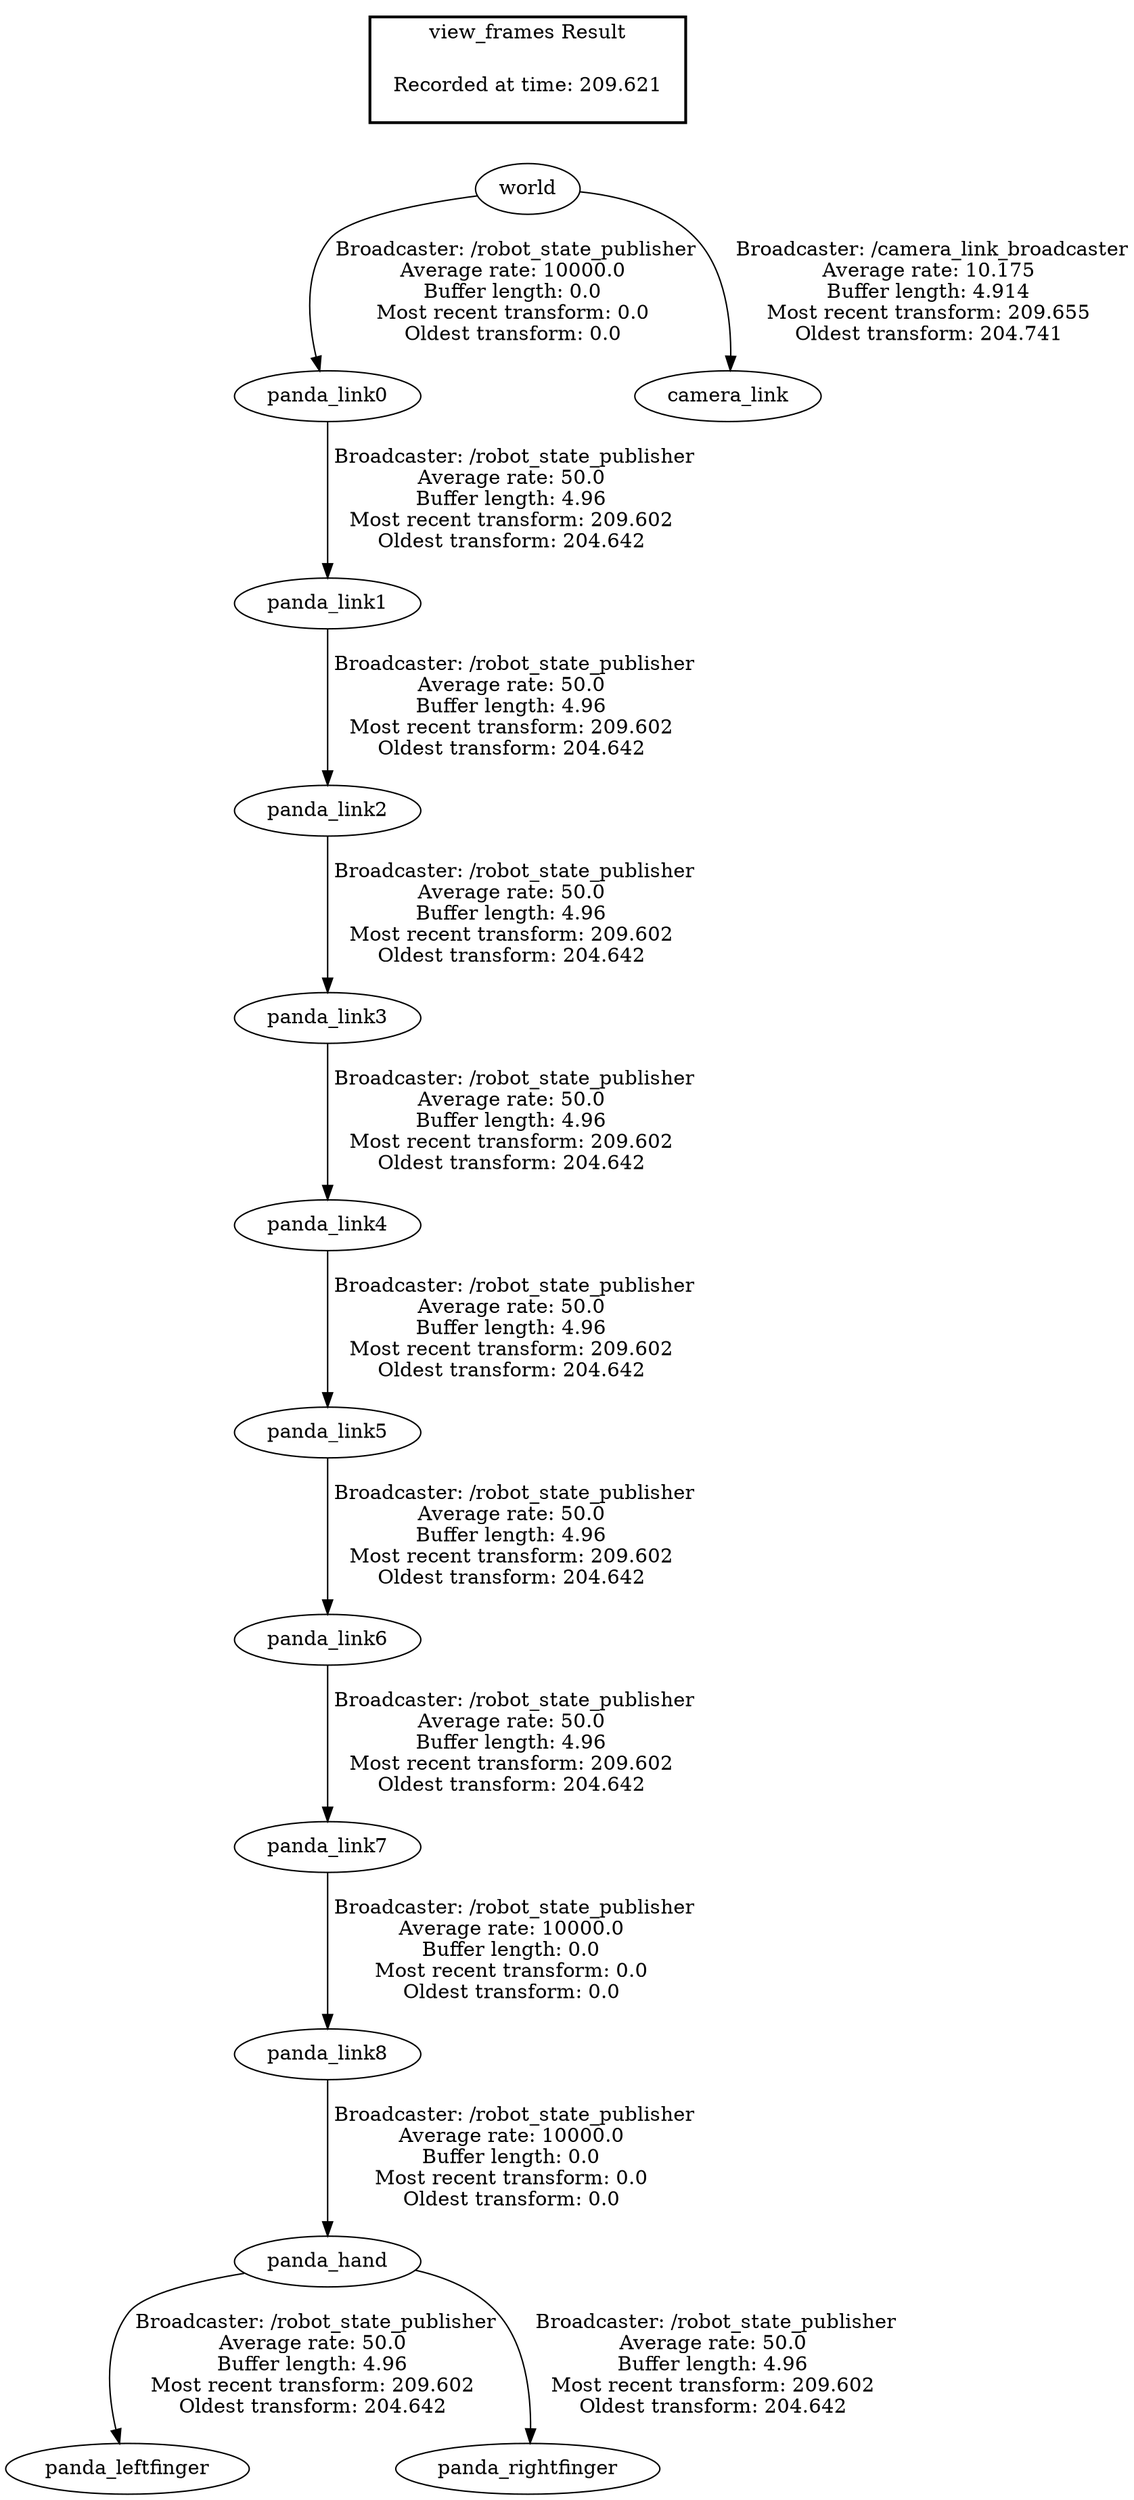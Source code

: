 digraph G {
"panda_link8" -> "panda_hand"[label=" Broadcaster: /robot_state_publisher\nAverage rate: 10000.0\nBuffer length: 0.0\nMost recent transform: 0.0\nOldest transform: 0.0\n"];
"panda_link7" -> "panda_link8"[label=" Broadcaster: /robot_state_publisher\nAverage rate: 10000.0\nBuffer length: 0.0\nMost recent transform: 0.0\nOldest transform: 0.0\n"];
"panda_link6" -> "panda_link7"[label=" Broadcaster: /robot_state_publisher\nAverage rate: 50.0\nBuffer length: 4.96\nMost recent transform: 209.602\nOldest transform: 204.642\n"];
"world" -> "panda_link0"[label=" Broadcaster: /robot_state_publisher\nAverage rate: 10000.0\nBuffer length: 0.0\nMost recent transform: 0.0\nOldest transform: 0.0\n"];
"world" -> "camera_link"[label=" Broadcaster: /camera_link_broadcaster\nAverage rate: 10.175\nBuffer length: 4.914\nMost recent transform: 209.655\nOldest transform: 204.741\n"];
"panda_hand" -> "panda_leftfinger"[label=" Broadcaster: /robot_state_publisher\nAverage rate: 50.0\nBuffer length: 4.96\nMost recent transform: 209.602\nOldest transform: 204.642\n"];
"panda_hand" -> "panda_rightfinger"[label=" Broadcaster: /robot_state_publisher\nAverage rate: 50.0\nBuffer length: 4.96\nMost recent transform: 209.602\nOldest transform: 204.642\n"];
"panda_link0" -> "panda_link1"[label=" Broadcaster: /robot_state_publisher\nAverage rate: 50.0\nBuffer length: 4.96\nMost recent transform: 209.602\nOldest transform: 204.642\n"];
"panda_link1" -> "panda_link2"[label=" Broadcaster: /robot_state_publisher\nAverage rate: 50.0\nBuffer length: 4.96\nMost recent transform: 209.602\nOldest transform: 204.642\n"];
"panda_link2" -> "panda_link3"[label=" Broadcaster: /robot_state_publisher\nAverage rate: 50.0\nBuffer length: 4.96\nMost recent transform: 209.602\nOldest transform: 204.642\n"];
"panda_link3" -> "panda_link4"[label=" Broadcaster: /robot_state_publisher\nAverage rate: 50.0\nBuffer length: 4.96\nMost recent transform: 209.602\nOldest transform: 204.642\n"];
"panda_link4" -> "panda_link5"[label=" Broadcaster: /robot_state_publisher\nAverage rate: 50.0\nBuffer length: 4.96\nMost recent transform: 209.602\nOldest transform: 204.642\n"];
"panda_link5" -> "panda_link6"[label=" Broadcaster: /robot_state_publisher\nAverage rate: 50.0\nBuffer length: 4.96\nMost recent transform: 209.602\nOldest transform: 204.642\n"];
edge [style=invis];
 subgraph cluster_legend { style=bold; color=black; label ="view_frames Result";
"Recorded at time: 209.621"[ shape=plaintext ] ;
}->"world";
}
